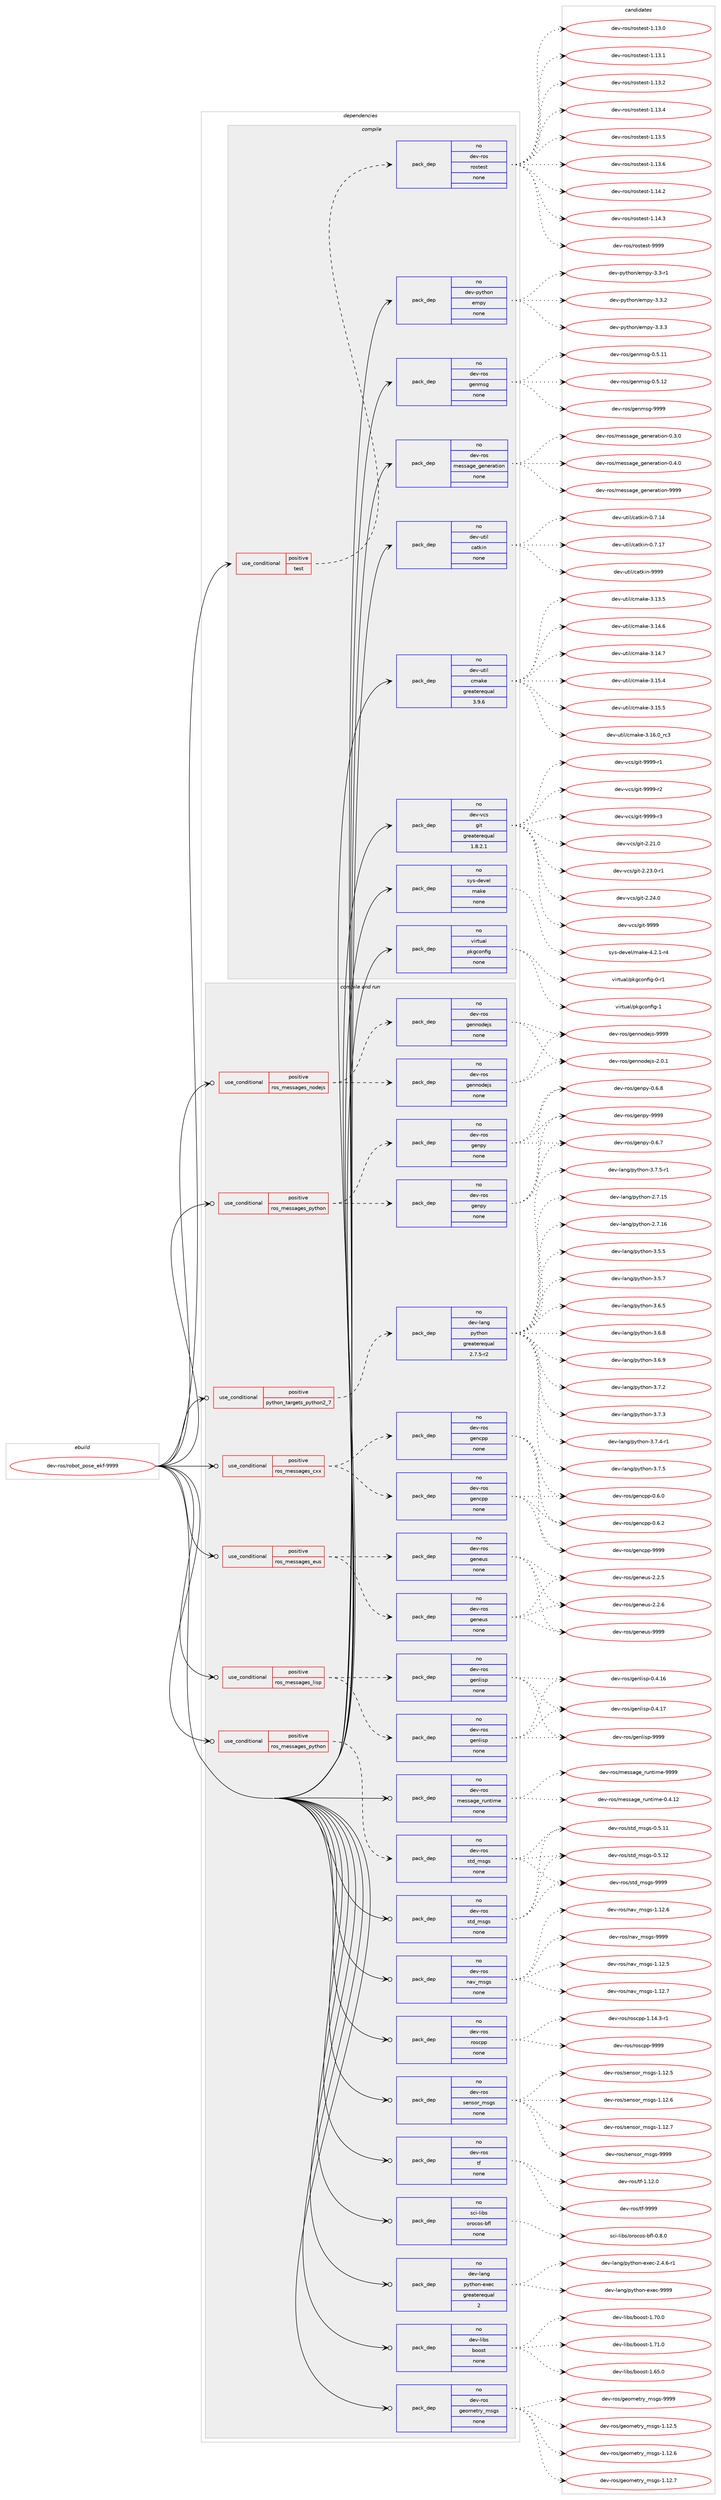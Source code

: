 digraph prolog {

# *************
# Graph options
# *************

newrank=true;
concentrate=true;
compound=true;
graph [rankdir=LR,fontname=Helvetica,fontsize=10,ranksep=1.5];#, ranksep=2.5, nodesep=0.2];
edge  [arrowhead=vee];
node  [fontname=Helvetica,fontsize=10];

# **********
# The ebuild
# **********

subgraph cluster_leftcol {
color=gray;
rank=same;
label=<<i>ebuild</i>>;
id [label="dev-ros/robot_pose_ekf-9999", color=red, width=4, href="../dev-ros/robot_pose_ekf-9999.svg"];
}

# ****************
# The dependencies
# ****************

subgraph cluster_midcol {
color=gray;
label=<<i>dependencies</i>>;
subgraph cluster_compile {
fillcolor="#eeeeee";
style=filled;
label=<<i>compile</i>>;
subgraph cond154387 {
dependency659724 [label=<<TABLE BORDER="0" CELLBORDER="1" CELLSPACING="0" CELLPADDING="4"><TR><TD ROWSPAN="3" CELLPADDING="10">use_conditional</TD></TR><TR><TD>positive</TD></TR><TR><TD>test</TD></TR></TABLE>>, shape=none, color=red];
subgraph pack493431 {
dependency659725 [label=<<TABLE BORDER="0" CELLBORDER="1" CELLSPACING="0" CELLPADDING="4" WIDTH="220"><TR><TD ROWSPAN="6" CELLPADDING="30">pack_dep</TD></TR><TR><TD WIDTH="110">no</TD></TR><TR><TD>dev-ros</TD></TR><TR><TD>rostest</TD></TR><TR><TD>none</TD></TR><TR><TD></TD></TR></TABLE>>, shape=none, color=blue];
}
dependency659724:e -> dependency659725:w [weight=20,style="dashed",arrowhead="vee"];
}
id:e -> dependency659724:w [weight=20,style="solid",arrowhead="vee"];
subgraph pack493432 {
dependency659726 [label=<<TABLE BORDER="0" CELLBORDER="1" CELLSPACING="0" CELLPADDING="4" WIDTH="220"><TR><TD ROWSPAN="6" CELLPADDING="30">pack_dep</TD></TR><TR><TD WIDTH="110">no</TD></TR><TR><TD>dev-python</TD></TR><TR><TD>empy</TD></TR><TR><TD>none</TD></TR><TR><TD></TD></TR></TABLE>>, shape=none, color=blue];
}
id:e -> dependency659726:w [weight=20,style="solid",arrowhead="vee"];
subgraph pack493433 {
dependency659727 [label=<<TABLE BORDER="0" CELLBORDER="1" CELLSPACING="0" CELLPADDING="4" WIDTH="220"><TR><TD ROWSPAN="6" CELLPADDING="30">pack_dep</TD></TR><TR><TD WIDTH="110">no</TD></TR><TR><TD>dev-ros</TD></TR><TR><TD>genmsg</TD></TR><TR><TD>none</TD></TR><TR><TD></TD></TR></TABLE>>, shape=none, color=blue];
}
id:e -> dependency659727:w [weight=20,style="solid",arrowhead="vee"];
subgraph pack493434 {
dependency659728 [label=<<TABLE BORDER="0" CELLBORDER="1" CELLSPACING="0" CELLPADDING="4" WIDTH="220"><TR><TD ROWSPAN="6" CELLPADDING="30">pack_dep</TD></TR><TR><TD WIDTH="110">no</TD></TR><TR><TD>dev-ros</TD></TR><TR><TD>message_generation</TD></TR><TR><TD>none</TD></TR><TR><TD></TD></TR></TABLE>>, shape=none, color=blue];
}
id:e -> dependency659728:w [weight=20,style="solid",arrowhead="vee"];
subgraph pack493435 {
dependency659729 [label=<<TABLE BORDER="0" CELLBORDER="1" CELLSPACING="0" CELLPADDING="4" WIDTH="220"><TR><TD ROWSPAN="6" CELLPADDING="30">pack_dep</TD></TR><TR><TD WIDTH="110">no</TD></TR><TR><TD>dev-util</TD></TR><TR><TD>catkin</TD></TR><TR><TD>none</TD></TR><TR><TD></TD></TR></TABLE>>, shape=none, color=blue];
}
id:e -> dependency659729:w [weight=20,style="solid",arrowhead="vee"];
subgraph pack493436 {
dependency659730 [label=<<TABLE BORDER="0" CELLBORDER="1" CELLSPACING="0" CELLPADDING="4" WIDTH="220"><TR><TD ROWSPAN="6" CELLPADDING="30">pack_dep</TD></TR><TR><TD WIDTH="110">no</TD></TR><TR><TD>dev-util</TD></TR><TR><TD>cmake</TD></TR><TR><TD>greaterequal</TD></TR><TR><TD>3.9.6</TD></TR></TABLE>>, shape=none, color=blue];
}
id:e -> dependency659730:w [weight=20,style="solid",arrowhead="vee"];
subgraph pack493437 {
dependency659731 [label=<<TABLE BORDER="0" CELLBORDER="1" CELLSPACING="0" CELLPADDING="4" WIDTH="220"><TR><TD ROWSPAN="6" CELLPADDING="30">pack_dep</TD></TR><TR><TD WIDTH="110">no</TD></TR><TR><TD>dev-vcs</TD></TR><TR><TD>git</TD></TR><TR><TD>greaterequal</TD></TR><TR><TD>1.8.2.1</TD></TR></TABLE>>, shape=none, color=blue];
}
id:e -> dependency659731:w [weight=20,style="solid",arrowhead="vee"];
subgraph pack493438 {
dependency659732 [label=<<TABLE BORDER="0" CELLBORDER="1" CELLSPACING="0" CELLPADDING="4" WIDTH="220"><TR><TD ROWSPAN="6" CELLPADDING="30">pack_dep</TD></TR><TR><TD WIDTH="110">no</TD></TR><TR><TD>sys-devel</TD></TR><TR><TD>make</TD></TR><TR><TD>none</TD></TR><TR><TD></TD></TR></TABLE>>, shape=none, color=blue];
}
id:e -> dependency659732:w [weight=20,style="solid",arrowhead="vee"];
subgraph pack493439 {
dependency659733 [label=<<TABLE BORDER="0" CELLBORDER="1" CELLSPACING="0" CELLPADDING="4" WIDTH="220"><TR><TD ROWSPAN="6" CELLPADDING="30">pack_dep</TD></TR><TR><TD WIDTH="110">no</TD></TR><TR><TD>virtual</TD></TR><TR><TD>pkgconfig</TD></TR><TR><TD>none</TD></TR><TR><TD></TD></TR></TABLE>>, shape=none, color=blue];
}
id:e -> dependency659733:w [weight=20,style="solid",arrowhead="vee"];
}
subgraph cluster_compileandrun {
fillcolor="#eeeeee";
style=filled;
label=<<i>compile and run</i>>;
subgraph cond154388 {
dependency659734 [label=<<TABLE BORDER="0" CELLBORDER="1" CELLSPACING="0" CELLPADDING="4"><TR><TD ROWSPAN="3" CELLPADDING="10">use_conditional</TD></TR><TR><TD>positive</TD></TR><TR><TD>python_targets_python2_7</TD></TR></TABLE>>, shape=none, color=red];
subgraph pack493440 {
dependency659735 [label=<<TABLE BORDER="0" CELLBORDER="1" CELLSPACING="0" CELLPADDING="4" WIDTH="220"><TR><TD ROWSPAN="6" CELLPADDING="30">pack_dep</TD></TR><TR><TD WIDTH="110">no</TD></TR><TR><TD>dev-lang</TD></TR><TR><TD>python</TD></TR><TR><TD>greaterequal</TD></TR><TR><TD>2.7.5-r2</TD></TR></TABLE>>, shape=none, color=blue];
}
dependency659734:e -> dependency659735:w [weight=20,style="dashed",arrowhead="vee"];
}
id:e -> dependency659734:w [weight=20,style="solid",arrowhead="odotvee"];
subgraph cond154389 {
dependency659736 [label=<<TABLE BORDER="0" CELLBORDER="1" CELLSPACING="0" CELLPADDING="4"><TR><TD ROWSPAN="3" CELLPADDING="10">use_conditional</TD></TR><TR><TD>positive</TD></TR><TR><TD>ros_messages_cxx</TD></TR></TABLE>>, shape=none, color=red];
subgraph pack493441 {
dependency659737 [label=<<TABLE BORDER="0" CELLBORDER="1" CELLSPACING="0" CELLPADDING="4" WIDTH="220"><TR><TD ROWSPAN="6" CELLPADDING="30">pack_dep</TD></TR><TR><TD WIDTH="110">no</TD></TR><TR><TD>dev-ros</TD></TR><TR><TD>gencpp</TD></TR><TR><TD>none</TD></TR><TR><TD></TD></TR></TABLE>>, shape=none, color=blue];
}
dependency659736:e -> dependency659737:w [weight=20,style="dashed",arrowhead="vee"];
subgraph pack493442 {
dependency659738 [label=<<TABLE BORDER="0" CELLBORDER="1" CELLSPACING="0" CELLPADDING="4" WIDTH="220"><TR><TD ROWSPAN="6" CELLPADDING="30">pack_dep</TD></TR><TR><TD WIDTH="110">no</TD></TR><TR><TD>dev-ros</TD></TR><TR><TD>gencpp</TD></TR><TR><TD>none</TD></TR><TR><TD></TD></TR></TABLE>>, shape=none, color=blue];
}
dependency659736:e -> dependency659738:w [weight=20,style="dashed",arrowhead="vee"];
}
id:e -> dependency659736:w [weight=20,style="solid",arrowhead="odotvee"];
subgraph cond154390 {
dependency659739 [label=<<TABLE BORDER="0" CELLBORDER="1" CELLSPACING="0" CELLPADDING="4"><TR><TD ROWSPAN="3" CELLPADDING="10">use_conditional</TD></TR><TR><TD>positive</TD></TR><TR><TD>ros_messages_eus</TD></TR></TABLE>>, shape=none, color=red];
subgraph pack493443 {
dependency659740 [label=<<TABLE BORDER="0" CELLBORDER="1" CELLSPACING="0" CELLPADDING="4" WIDTH="220"><TR><TD ROWSPAN="6" CELLPADDING="30">pack_dep</TD></TR><TR><TD WIDTH="110">no</TD></TR><TR><TD>dev-ros</TD></TR><TR><TD>geneus</TD></TR><TR><TD>none</TD></TR><TR><TD></TD></TR></TABLE>>, shape=none, color=blue];
}
dependency659739:e -> dependency659740:w [weight=20,style="dashed",arrowhead="vee"];
subgraph pack493444 {
dependency659741 [label=<<TABLE BORDER="0" CELLBORDER="1" CELLSPACING="0" CELLPADDING="4" WIDTH="220"><TR><TD ROWSPAN="6" CELLPADDING="30">pack_dep</TD></TR><TR><TD WIDTH="110">no</TD></TR><TR><TD>dev-ros</TD></TR><TR><TD>geneus</TD></TR><TR><TD>none</TD></TR><TR><TD></TD></TR></TABLE>>, shape=none, color=blue];
}
dependency659739:e -> dependency659741:w [weight=20,style="dashed",arrowhead="vee"];
}
id:e -> dependency659739:w [weight=20,style="solid",arrowhead="odotvee"];
subgraph cond154391 {
dependency659742 [label=<<TABLE BORDER="0" CELLBORDER="1" CELLSPACING="0" CELLPADDING="4"><TR><TD ROWSPAN="3" CELLPADDING="10">use_conditional</TD></TR><TR><TD>positive</TD></TR><TR><TD>ros_messages_lisp</TD></TR></TABLE>>, shape=none, color=red];
subgraph pack493445 {
dependency659743 [label=<<TABLE BORDER="0" CELLBORDER="1" CELLSPACING="0" CELLPADDING="4" WIDTH="220"><TR><TD ROWSPAN="6" CELLPADDING="30">pack_dep</TD></TR><TR><TD WIDTH="110">no</TD></TR><TR><TD>dev-ros</TD></TR><TR><TD>genlisp</TD></TR><TR><TD>none</TD></TR><TR><TD></TD></TR></TABLE>>, shape=none, color=blue];
}
dependency659742:e -> dependency659743:w [weight=20,style="dashed",arrowhead="vee"];
subgraph pack493446 {
dependency659744 [label=<<TABLE BORDER="0" CELLBORDER="1" CELLSPACING="0" CELLPADDING="4" WIDTH="220"><TR><TD ROWSPAN="6" CELLPADDING="30">pack_dep</TD></TR><TR><TD WIDTH="110">no</TD></TR><TR><TD>dev-ros</TD></TR><TR><TD>genlisp</TD></TR><TR><TD>none</TD></TR><TR><TD></TD></TR></TABLE>>, shape=none, color=blue];
}
dependency659742:e -> dependency659744:w [weight=20,style="dashed",arrowhead="vee"];
}
id:e -> dependency659742:w [weight=20,style="solid",arrowhead="odotvee"];
subgraph cond154392 {
dependency659745 [label=<<TABLE BORDER="0" CELLBORDER="1" CELLSPACING="0" CELLPADDING="4"><TR><TD ROWSPAN="3" CELLPADDING="10">use_conditional</TD></TR><TR><TD>positive</TD></TR><TR><TD>ros_messages_nodejs</TD></TR></TABLE>>, shape=none, color=red];
subgraph pack493447 {
dependency659746 [label=<<TABLE BORDER="0" CELLBORDER="1" CELLSPACING="0" CELLPADDING="4" WIDTH="220"><TR><TD ROWSPAN="6" CELLPADDING="30">pack_dep</TD></TR><TR><TD WIDTH="110">no</TD></TR><TR><TD>dev-ros</TD></TR><TR><TD>gennodejs</TD></TR><TR><TD>none</TD></TR><TR><TD></TD></TR></TABLE>>, shape=none, color=blue];
}
dependency659745:e -> dependency659746:w [weight=20,style="dashed",arrowhead="vee"];
subgraph pack493448 {
dependency659747 [label=<<TABLE BORDER="0" CELLBORDER="1" CELLSPACING="0" CELLPADDING="4" WIDTH="220"><TR><TD ROWSPAN="6" CELLPADDING="30">pack_dep</TD></TR><TR><TD WIDTH="110">no</TD></TR><TR><TD>dev-ros</TD></TR><TR><TD>gennodejs</TD></TR><TR><TD>none</TD></TR><TR><TD></TD></TR></TABLE>>, shape=none, color=blue];
}
dependency659745:e -> dependency659747:w [weight=20,style="dashed",arrowhead="vee"];
}
id:e -> dependency659745:w [weight=20,style="solid",arrowhead="odotvee"];
subgraph cond154393 {
dependency659748 [label=<<TABLE BORDER="0" CELLBORDER="1" CELLSPACING="0" CELLPADDING="4"><TR><TD ROWSPAN="3" CELLPADDING="10">use_conditional</TD></TR><TR><TD>positive</TD></TR><TR><TD>ros_messages_python</TD></TR></TABLE>>, shape=none, color=red];
subgraph pack493449 {
dependency659749 [label=<<TABLE BORDER="0" CELLBORDER="1" CELLSPACING="0" CELLPADDING="4" WIDTH="220"><TR><TD ROWSPAN="6" CELLPADDING="30">pack_dep</TD></TR><TR><TD WIDTH="110">no</TD></TR><TR><TD>dev-ros</TD></TR><TR><TD>genpy</TD></TR><TR><TD>none</TD></TR><TR><TD></TD></TR></TABLE>>, shape=none, color=blue];
}
dependency659748:e -> dependency659749:w [weight=20,style="dashed",arrowhead="vee"];
subgraph pack493450 {
dependency659750 [label=<<TABLE BORDER="0" CELLBORDER="1" CELLSPACING="0" CELLPADDING="4" WIDTH="220"><TR><TD ROWSPAN="6" CELLPADDING="30">pack_dep</TD></TR><TR><TD WIDTH="110">no</TD></TR><TR><TD>dev-ros</TD></TR><TR><TD>genpy</TD></TR><TR><TD>none</TD></TR><TR><TD></TD></TR></TABLE>>, shape=none, color=blue];
}
dependency659748:e -> dependency659750:w [weight=20,style="dashed",arrowhead="vee"];
}
id:e -> dependency659748:w [weight=20,style="solid",arrowhead="odotvee"];
subgraph cond154394 {
dependency659751 [label=<<TABLE BORDER="0" CELLBORDER="1" CELLSPACING="0" CELLPADDING="4"><TR><TD ROWSPAN="3" CELLPADDING="10">use_conditional</TD></TR><TR><TD>positive</TD></TR><TR><TD>ros_messages_python</TD></TR></TABLE>>, shape=none, color=red];
subgraph pack493451 {
dependency659752 [label=<<TABLE BORDER="0" CELLBORDER="1" CELLSPACING="0" CELLPADDING="4" WIDTH="220"><TR><TD ROWSPAN="6" CELLPADDING="30">pack_dep</TD></TR><TR><TD WIDTH="110">no</TD></TR><TR><TD>dev-ros</TD></TR><TR><TD>std_msgs</TD></TR><TR><TD>none</TD></TR><TR><TD></TD></TR></TABLE>>, shape=none, color=blue];
}
dependency659751:e -> dependency659752:w [weight=20,style="dashed",arrowhead="vee"];
}
id:e -> dependency659751:w [weight=20,style="solid",arrowhead="odotvee"];
subgraph pack493452 {
dependency659753 [label=<<TABLE BORDER="0" CELLBORDER="1" CELLSPACING="0" CELLPADDING="4" WIDTH="220"><TR><TD ROWSPAN="6" CELLPADDING="30">pack_dep</TD></TR><TR><TD WIDTH="110">no</TD></TR><TR><TD>dev-lang</TD></TR><TR><TD>python-exec</TD></TR><TR><TD>greaterequal</TD></TR><TR><TD>2</TD></TR></TABLE>>, shape=none, color=blue];
}
id:e -> dependency659753:w [weight=20,style="solid",arrowhead="odotvee"];
subgraph pack493453 {
dependency659754 [label=<<TABLE BORDER="0" CELLBORDER="1" CELLSPACING="0" CELLPADDING="4" WIDTH="220"><TR><TD ROWSPAN="6" CELLPADDING="30">pack_dep</TD></TR><TR><TD WIDTH="110">no</TD></TR><TR><TD>dev-libs</TD></TR><TR><TD>boost</TD></TR><TR><TD>none</TD></TR><TR><TD></TD></TR></TABLE>>, shape=none, color=blue];
}
id:e -> dependency659754:w [weight=20,style="solid",arrowhead="odotvee"];
subgraph pack493454 {
dependency659755 [label=<<TABLE BORDER="0" CELLBORDER="1" CELLSPACING="0" CELLPADDING="4" WIDTH="220"><TR><TD ROWSPAN="6" CELLPADDING="30">pack_dep</TD></TR><TR><TD WIDTH="110">no</TD></TR><TR><TD>dev-ros</TD></TR><TR><TD>geometry_msgs</TD></TR><TR><TD>none</TD></TR><TR><TD></TD></TR></TABLE>>, shape=none, color=blue];
}
id:e -> dependency659755:w [weight=20,style="solid",arrowhead="odotvee"];
subgraph pack493455 {
dependency659756 [label=<<TABLE BORDER="0" CELLBORDER="1" CELLSPACING="0" CELLPADDING="4" WIDTH="220"><TR><TD ROWSPAN="6" CELLPADDING="30">pack_dep</TD></TR><TR><TD WIDTH="110">no</TD></TR><TR><TD>dev-ros</TD></TR><TR><TD>message_runtime</TD></TR><TR><TD>none</TD></TR><TR><TD></TD></TR></TABLE>>, shape=none, color=blue];
}
id:e -> dependency659756:w [weight=20,style="solid",arrowhead="odotvee"];
subgraph pack493456 {
dependency659757 [label=<<TABLE BORDER="0" CELLBORDER="1" CELLSPACING="0" CELLPADDING="4" WIDTH="220"><TR><TD ROWSPAN="6" CELLPADDING="30">pack_dep</TD></TR><TR><TD WIDTH="110">no</TD></TR><TR><TD>dev-ros</TD></TR><TR><TD>nav_msgs</TD></TR><TR><TD>none</TD></TR><TR><TD></TD></TR></TABLE>>, shape=none, color=blue];
}
id:e -> dependency659757:w [weight=20,style="solid",arrowhead="odotvee"];
subgraph pack493457 {
dependency659758 [label=<<TABLE BORDER="0" CELLBORDER="1" CELLSPACING="0" CELLPADDING="4" WIDTH="220"><TR><TD ROWSPAN="6" CELLPADDING="30">pack_dep</TD></TR><TR><TD WIDTH="110">no</TD></TR><TR><TD>dev-ros</TD></TR><TR><TD>roscpp</TD></TR><TR><TD>none</TD></TR><TR><TD></TD></TR></TABLE>>, shape=none, color=blue];
}
id:e -> dependency659758:w [weight=20,style="solid",arrowhead="odotvee"];
subgraph pack493458 {
dependency659759 [label=<<TABLE BORDER="0" CELLBORDER="1" CELLSPACING="0" CELLPADDING="4" WIDTH="220"><TR><TD ROWSPAN="6" CELLPADDING="30">pack_dep</TD></TR><TR><TD WIDTH="110">no</TD></TR><TR><TD>dev-ros</TD></TR><TR><TD>sensor_msgs</TD></TR><TR><TD>none</TD></TR><TR><TD></TD></TR></TABLE>>, shape=none, color=blue];
}
id:e -> dependency659759:w [weight=20,style="solid",arrowhead="odotvee"];
subgraph pack493459 {
dependency659760 [label=<<TABLE BORDER="0" CELLBORDER="1" CELLSPACING="0" CELLPADDING="4" WIDTH="220"><TR><TD ROWSPAN="6" CELLPADDING="30">pack_dep</TD></TR><TR><TD WIDTH="110">no</TD></TR><TR><TD>dev-ros</TD></TR><TR><TD>std_msgs</TD></TR><TR><TD>none</TD></TR><TR><TD></TD></TR></TABLE>>, shape=none, color=blue];
}
id:e -> dependency659760:w [weight=20,style="solid",arrowhead="odotvee"];
subgraph pack493460 {
dependency659761 [label=<<TABLE BORDER="0" CELLBORDER="1" CELLSPACING="0" CELLPADDING="4" WIDTH="220"><TR><TD ROWSPAN="6" CELLPADDING="30">pack_dep</TD></TR><TR><TD WIDTH="110">no</TD></TR><TR><TD>dev-ros</TD></TR><TR><TD>tf</TD></TR><TR><TD>none</TD></TR><TR><TD></TD></TR></TABLE>>, shape=none, color=blue];
}
id:e -> dependency659761:w [weight=20,style="solid",arrowhead="odotvee"];
subgraph pack493461 {
dependency659762 [label=<<TABLE BORDER="0" CELLBORDER="1" CELLSPACING="0" CELLPADDING="4" WIDTH="220"><TR><TD ROWSPAN="6" CELLPADDING="30">pack_dep</TD></TR><TR><TD WIDTH="110">no</TD></TR><TR><TD>sci-libs</TD></TR><TR><TD>orocos-bfl</TD></TR><TR><TD>none</TD></TR><TR><TD></TD></TR></TABLE>>, shape=none, color=blue];
}
id:e -> dependency659762:w [weight=20,style="solid",arrowhead="odotvee"];
}
subgraph cluster_run {
fillcolor="#eeeeee";
style=filled;
label=<<i>run</i>>;
}
}

# **************
# The candidates
# **************

subgraph cluster_choices {
rank=same;
color=gray;
label=<<i>candidates</i>>;

subgraph choice493431 {
color=black;
nodesep=1;
choice100101118451141111154711411111511610111511645494649514648 [label="dev-ros/rostest-1.13.0", color=red, width=4,href="../dev-ros/rostest-1.13.0.svg"];
choice100101118451141111154711411111511610111511645494649514649 [label="dev-ros/rostest-1.13.1", color=red, width=4,href="../dev-ros/rostest-1.13.1.svg"];
choice100101118451141111154711411111511610111511645494649514650 [label="dev-ros/rostest-1.13.2", color=red, width=4,href="../dev-ros/rostest-1.13.2.svg"];
choice100101118451141111154711411111511610111511645494649514652 [label="dev-ros/rostest-1.13.4", color=red, width=4,href="../dev-ros/rostest-1.13.4.svg"];
choice100101118451141111154711411111511610111511645494649514653 [label="dev-ros/rostest-1.13.5", color=red, width=4,href="../dev-ros/rostest-1.13.5.svg"];
choice100101118451141111154711411111511610111511645494649514654 [label="dev-ros/rostest-1.13.6", color=red, width=4,href="../dev-ros/rostest-1.13.6.svg"];
choice100101118451141111154711411111511610111511645494649524650 [label="dev-ros/rostest-1.14.2", color=red, width=4,href="../dev-ros/rostest-1.14.2.svg"];
choice100101118451141111154711411111511610111511645494649524651 [label="dev-ros/rostest-1.14.3", color=red, width=4,href="../dev-ros/rostest-1.14.3.svg"];
choice10010111845114111115471141111151161011151164557575757 [label="dev-ros/rostest-9999", color=red, width=4,href="../dev-ros/rostest-9999.svg"];
dependency659725:e -> choice100101118451141111154711411111511610111511645494649514648:w [style=dotted,weight="100"];
dependency659725:e -> choice100101118451141111154711411111511610111511645494649514649:w [style=dotted,weight="100"];
dependency659725:e -> choice100101118451141111154711411111511610111511645494649514650:w [style=dotted,weight="100"];
dependency659725:e -> choice100101118451141111154711411111511610111511645494649514652:w [style=dotted,weight="100"];
dependency659725:e -> choice100101118451141111154711411111511610111511645494649514653:w [style=dotted,weight="100"];
dependency659725:e -> choice100101118451141111154711411111511610111511645494649514654:w [style=dotted,weight="100"];
dependency659725:e -> choice100101118451141111154711411111511610111511645494649524650:w [style=dotted,weight="100"];
dependency659725:e -> choice100101118451141111154711411111511610111511645494649524651:w [style=dotted,weight="100"];
dependency659725:e -> choice10010111845114111115471141111151161011151164557575757:w [style=dotted,weight="100"];
}
subgraph choice493432 {
color=black;
nodesep=1;
choice1001011184511212111610411111047101109112121455146514511449 [label="dev-python/empy-3.3-r1", color=red, width=4,href="../dev-python/empy-3.3-r1.svg"];
choice1001011184511212111610411111047101109112121455146514650 [label="dev-python/empy-3.3.2", color=red, width=4,href="../dev-python/empy-3.3.2.svg"];
choice1001011184511212111610411111047101109112121455146514651 [label="dev-python/empy-3.3.3", color=red, width=4,href="../dev-python/empy-3.3.3.svg"];
dependency659726:e -> choice1001011184511212111610411111047101109112121455146514511449:w [style=dotted,weight="100"];
dependency659726:e -> choice1001011184511212111610411111047101109112121455146514650:w [style=dotted,weight="100"];
dependency659726:e -> choice1001011184511212111610411111047101109112121455146514651:w [style=dotted,weight="100"];
}
subgraph choice493433 {
color=black;
nodesep=1;
choice100101118451141111154710310111010911510345484653464949 [label="dev-ros/genmsg-0.5.11", color=red, width=4,href="../dev-ros/genmsg-0.5.11.svg"];
choice100101118451141111154710310111010911510345484653464950 [label="dev-ros/genmsg-0.5.12", color=red, width=4,href="../dev-ros/genmsg-0.5.12.svg"];
choice10010111845114111115471031011101091151034557575757 [label="dev-ros/genmsg-9999", color=red, width=4,href="../dev-ros/genmsg-9999.svg"];
dependency659727:e -> choice100101118451141111154710310111010911510345484653464949:w [style=dotted,weight="100"];
dependency659727:e -> choice100101118451141111154710310111010911510345484653464950:w [style=dotted,weight="100"];
dependency659727:e -> choice10010111845114111115471031011101091151034557575757:w [style=dotted,weight="100"];
}
subgraph choice493434 {
color=black;
nodesep=1;
choice1001011184511411111547109101115115971031019510310111010111497116105111110454846514648 [label="dev-ros/message_generation-0.3.0", color=red, width=4,href="../dev-ros/message_generation-0.3.0.svg"];
choice1001011184511411111547109101115115971031019510310111010111497116105111110454846524648 [label="dev-ros/message_generation-0.4.0", color=red, width=4,href="../dev-ros/message_generation-0.4.0.svg"];
choice10010111845114111115471091011151159710310195103101110101114971161051111104557575757 [label="dev-ros/message_generation-9999", color=red, width=4,href="../dev-ros/message_generation-9999.svg"];
dependency659728:e -> choice1001011184511411111547109101115115971031019510310111010111497116105111110454846514648:w [style=dotted,weight="100"];
dependency659728:e -> choice1001011184511411111547109101115115971031019510310111010111497116105111110454846524648:w [style=dotted,weight="100"];
dependency659728:e -> choice10010111845114111115471091011151159710310195103101110101114971161051111104557575757:w [style=dotted,weight="100"];
}
subgraph choice493435 {
color=black;
nodesep=1;
choice1001011184511711610510847999711610710511045484655464952 [label="dev-util/catkin-0.7.14", color=red, width=4,href="../dev-util/catkin-0.7.14.svg"];
choice1001011184511711610510847999711610710511045484655464955 [label="dev-util/catkin-0.7.17", color=red, width=4,href="../dev-util/catkin-0.7.17.svg"];
choice100101118451171161051084799971161071051104557575757 [label="dev-util/catkin-9999", color=red, width=4,href="../dev-util/catkin-9999.svg"];
dependency659729:e -> choice1001011184511711610510847999711610710511045484655464952:w [style=dotted,weight="100"];
dependency659729:e -> choice1001011184511711610510847999711610710511045484655464955:w [style=dotted,weight="100"];
dependency659729:e -> choice100101118451171161051084799971161071051104557575757:w [style=dotted,weight="100"];
}
subgraph choice493436 {
color=black;
nodesep=1;
choice1001011184511711610510847991099710710145514649514653 [label="dev-util/cmake-3.13.5", color=red, width=4,href="../dev-util/cmake-3.13.5.svg"];
choice1001011184511711610510847991099710710145514649524654 [label="dev-util/cmake-3.14.6", color=red, width=4,href="../dev-util/cmake-3.14.6.svg"];
choice1001011184511711610510847991099710710145514649524655 [label="dev-util/cmake-3.14.7", color=red, width=4,href="../dev-util/cmake-3.14.7.svg"];
choice1001011184511711610510847991099710710145514649534652 [label="dev-util/cmake-3.15.4", color=red, width=4,href="../dev-util/cmake-3.15.4.svg"];
choice1001011184511711610510847991099710710145514649534653 [label="dev-util/cmake-3.15.5", color=red, width=4,href="../dev-util/cmake-3.15.5.svg"];
choice1001011184511711610510847991099710710145514649544648951149951 [label="dev-util/cmake-3.16.0_rc3", color=red, width=4,href="../dev-util/cmake-3.16.0_rc3.svg"];
dependency659730:e -> choice1001011184511711610510847991099710710145514649514653:w [style=dotted,weight="100"];
dependency659730:e -> choice1001011184511711610510847991099710710145514649524654:w [style=dotted,weight="100"];
dependency659730:e -> choice1001011184511711610510847991099710710145514649524655:w [style=dotted,weight="100"];
dependency659730:e -> choice1001011184511711610510847991099710710145514649534652:w [style=dotted,weight="100"];
dependency659730:e -> choice1001011184511711610510847991099710710145514649534653:w [style=dotted,weight="100"];
dependency659730:e -> choice1001011184511711610510847991099710710145514649544648951149951:w [style=dotted,weight="100"];
}
subgraph choice493437 {
color=black;
nodesep=1;
choice10010111845118991154710310511645504650494648 [label="dev-vcs/git-2.21.0", color=red, width=4,href="../dev-vcs/git-2.21.0.svg"];
choice100101118451189911547103105116455046505146484511449 [label="dev-vcs/git-2.23.0-r1", color=red, width=4,href="../dev-vcs/git-2.23.0-r1.svg"];
choice10010111845118991154710310511645504650524648 [label="dev-vcs/git-2.24.0", color=red, width=4,href="../dev-vcs/git-2.24.0.svg"];
choice1001011184511899115471031051164557575757 [label="dev-vcs/git-9999", color=red, width=4,href="../dev-vcs/git-9999.svg"];
choice10010111845118991154710310511645575757574511449 [label="dev-vcs/git-9999-r1", color=red, width=4,href="../dev-vcs/git-9999-r1.svg"];
choice10010111845118991154710310511645575757574511450 [label="dev-vcs/git-9999-r2", color=red, width=4,href="../dev-vcs/git-9999-r2.svg"];
choice10010111845118991154710310511645575757574511451 [label="dev-vcs/git-9999-r3", color=red, width=4,href="../dev-vcs/git-9999-r3.svg"];
dependency659731:e -> choice10010111845118991154710310511645504650494648:w [style=dotted,weight="100"];
dependency659731:e -> choice100101118451189911547103105116455046505146484511449:w [style=dotted,weight="100"];
dependency659731:e -> choice10010111845118991154710310511645504650524648:w [style=dotted,weight="100"];
dependency659731:e -> choice1001011184511899115471031051164557575757:w [style=dotted,weight="100"];
dependency659731:e -> choice10010111845118991154710310511645575757574511449:w [style=dotted,weight="100"];
dependency659731:e -> choice10010111845118991154710310511645575757574511450:w [style=dotted,weight="100"];
dependency659731:e -> choice10010111845118991154710310511645575757574511451:w [style=dotted,weight="100"];
}
subgraph choice493438 {
color=black;
nodesep=1;
choice1151211154510010111810110847109971071014552465046494511452 [label="sys-devel/make-4.2.1-r4", color=red, width=4,href="../sys-devel/make-4.2.1-r4.svg"];
dependency659732:e -> choice1151211154510010111810110847109971071014552465046494511452:w [style=dotted,weight="100"];
}
subgraph choice493439 {
color=black;
nodesep=1;
choice11810511411611797108471121071039911111010210510345484511449 [label="virtual/pkgconfig-0-r1", color=red, width=4,href="../virtual/pkgconfig-0-r1.svg"];
choice1181051141161179710847112107103991111101021051034549 [label="virtual/pkgconfig-1", color=red, width=4,href="../virtual/pkgconfig-1.svg"];
dependency659733:e -> choice11810511411611797108471121071039911111010210510345484511449:w [style=dotted,weight="100"];
dependency659733:e -> choice1181051141161179710847112107103991111101021051034549:w [style=dotted,weight="100"];
}
subgraph choice493440 {
color=black;
nodesep=1;
choice10010111845108971101034711212111610411111045504655464953 [label="dev-lang/python-2.7.15", color=red, width=4,href="../dev-lang/python-2.7.15.svg"];
choice10010111845108971101034711212111610411111045504655464954 [label="dev-lang/python-2.7.16", color=red, width=4,href="../dev-lang/python-2.7.16.svg"];
choice100101118451089711010347112121116104111110455146534653 [label="dev-lang/python-3.5.5", color=red, width=4,href="../dev-lang/python-3.5.5.svg"];
choice100101118451089711010347112121116104111110455146534655 [label="dev-lang/python-3.5.7", color=red, width=4,href="../dev-lang/python-3.5.7.svg"];
choice100101118451089711010347112121116104111110455146544653 [label="dev-lang/python-3.6.5", color=red, width=4,href="../dev-lang/python-3.6.5.svg"];
choice100101118451089711010347112121116104111110455146544656 [label="dev-lang/python-3.6.8", color=red, width=4,href="../dev-lang/python-3.6.8.svg"];
choice100101118451089711010347112121116104111110455146544657 [label="dev-lang/python-3.6.9", color=red, width=4,href="../dev-lang/python-3.6.9.svg"];
choice100101118451089711010347112121116104111110455146554650 [label="dev-lang/python-3.7.2", color=red, width=4,href="../dev-lang/python-3.7.2.svg"];
choice100101118451089711010347112121116104111110455146554651 [label="dev-lang/python-3.7.3", color=red, width=4,href="../dev-lang/python-3.7.3.svg"];
choice1001011184510897110103471121211161041111104551465546524511449 [label="dev-lang/python-3.7.4-r1", color=red, width=4,href="../dev-lang/python-3.7.4-r1.svg"];
choice100101118451089711010347112121116104111110455146554653 [label="dev-lang/python-3.7.5", color=red, width=4,href="../dev-lang/python-3.7.5.svg"];
choice1001011184510897110103471121211161041111104551465546534511449 [label="dev-lang/python-3.7.5-r1", color=red, width=4,href="../dev-lang/python-3.7.5-r1.svg"];
dependency659735:e -> choice10010111845108971101034711212111610411111045504655464953:w [style=dotted,weight="100"];
dependency659735:e -> choice10010111845108971101034711212111610411111045504655464954:w [style=dotted,weight="100"];
dependency659735:e -> choice100101118451089711010347112121116104111110455146534653:w [style=dotted,weight="100"];
dependency659735:e -> choice100101118451089711010347112121116104111110455146534655:w [style=dotted,weight="100"];
dependency659735:e -> choice100101118451089711010347112121116104111110455146544653:w [style=dotted,weight="100"];
dependency659735:e -> choice100101118451089711010347112121116104111110455146544656:w [style=dotted,weight="100"];
dependency659735:e -> choice100101118451089711010347112121116104111110455146544657:w [style=dotted,weight="100"];
dependency659735:e -> choice100101118451089711010347112121116104111110455146554650:w [style=dotted,weight="100"];
dependency659735:e -> choice100101118451089711010347112121116104111110455146554651:w [style=dotted,weight="100"];
dependency659735:e -> choice1001011184510897110103471121211161041111104551465546524511449:w [style=dotted,weight="100"];
dependency659735:e -> choice100101118451089711010347112121116104111110455146554653:w [style=dotted,weight="100"];
dependency659735:e -> choice1001011184510897110103471121211161041111104551465546534511449:w [style=dotted,weight="100"];
}
subgraph choice493441 {
color=black;
nodesep=1;
choice100101118451141111154710310111099112112454846544648 [label="dev-ros/gencpp-0.6.0", color=red, width=4,href="../dev-ros/gencpp-0.6.0.svg"];
choice100101118451141111154710310111099112112454846544650 [label="dev-ros/gencpp-0.6.2", color=red, width=4,href="../dev-ros/gencpp-0.6.2.svg"];
choice1001011184511411111547103101110991121124557575757 [label="dev-ros/gencpp-9999", color=red, width=4,href="../dev-ros/gencpp-9999.svg"];
dependency659737:e -> choice100101118451141111154710310111099112112454846544648:w [style=dotted,weight="100"];
dependency659737:e -> choice100101118451141111154710310111099112112454846544650:w [style=dotted,weight="100"];
dependency659737:e -> choice1001011184511411111547103101110991121124557575757:w [style=dotted,weight="100"];
}
subgraph choice493442 {
color=black;
nodesep=1;
choice100101118451141111154710310111099112112454846544648 [label="dev-ros/gencpp-0.6.0", color=red, width=4,href="../dev-ros/gencpp-0.6.0.svg"];
choice100101118451141111154710310111099112112454846544650 [label="dev-ros/gencpp-0.6.2", color=red, width=4,href="../dev-ros/gencpp-0.6.2.svg"];
choice1001011184511411111547103101110991121124557575757 [label="dev-ros/gencpp-9999", color=red, width=4,href="../dev-ros/gencpp-9999.svg"];
dependency659738:e -> choice100101118451141111154710310111099112112454846544648:w [style=dotted,weight="100"];
dependency659738:e -> choice100101118451141111154710310111099112112454846544650:w [style=dotted,weight="100"];
dependency659738:e -> choice1001011184511411111547103101110991121124557575757:w [style=dotted,weight="100"];
}
subgraph choice493443 {
color=black;
nodesep=1;
choice1001011184511411111547103101110101117115455046504653 [label="dev-ros/geneus-2.2.5", color=red, width=4,href="../dev-ros/geneus-2.2.5.svg"];
choice1001011184511411111547103101110101117115455046504654 [label="dev-ros/geneus-2.2.6", color=red, width=4,href="../dev-ros/geneus-2.2.6.svg"];
choice10010111845114111115471031011101011171154557575757 [label="dev-ros/geneus-9999", color=red, width=4,href="../dev-ros/geneus-9999.svg"];
dependency659740:e -> choice1001011184511411111547103101110101117115455046504653:w [style=dotted,weight="100"];
dependency659740:e -> choice1001011184511411111547103101110101117115455046504654:w [style=dotted,weight="100"];
dependency659740:e -> choice10010111845114111115471031011101011171154557575757:w [style=dotted,weight="100"];
}
subgraph choice493444 {
color=black;
nodesep=1;
choice1001011184511411111547103101110101117115455046504653 [label="dev-ros/geneus-2.2.5", color=red, width=4,href="../dev-ros/geneus-2.2.5.svg"];
choice1001011184511411111547103101110101117115455046504654 [label="dev-ros/geneus-2.2.6", color=red, width=4,href="../dev-ros/geneus-2.2.6.svg"];
choice10010111845114111115471031011101011171154557575757 [label="dev-ros/geneus-9999", color=red, width=4,href="../dev-ros/geneus-9999.svg"];
dependency659741:e -> choice1001011184511411111547103101110101117115455046504653:w [style=dotted,weight="100"];
dependency659741:e -> choice1001011184511411111547103101110101117115455046504654:w [style=dotted,weight="100"];
dependency659741:e -> choice10010111845114111115471031011101011171154557575757:w [style=dotted,weight="100"];
}
subgraph choice493445 {
color=black;
nodesep=1;
choice100101118451141111154710310111010810511511245484652464954 [label="dev-ros/genlisp-0.4.16", color=red, width=4,href="../dev-ros/genlisp-0.4.16.svg"];
choice100101118451141111154710310111010810511511245484652464955 [label="dev-ros/genlisp-0.4.17", color=red, width=4,href="../dev-ros/genlisp-0.4.17.svg"];
choice10010111845114111115471031011101081051151124557575757 [label="dev-ros/genlisp-9999", color=red, width=4,href="../dev-ros/genlisp-9999.svg"];
dependency659743:e -> choice100101118451141111154710310111010810511511245484652464954:w [style=dotted,weight="100"];
dependency659743:e -> choice100101118451141111154710310111010810511511245484652464955:w [style=dotted,weight="100"];
dependency659743:e -> choice10010111845114111115471031011101081051151124557575757:w [style=dotted,weight="100"];
}
subgraph choice493446 {
color=black;
nodesep=1;
choice100101118451141111154710310111010810511511245484652464954 [label="dev-ros/genlisp-0.4.16", color=red, width=4,href="../dev-ros/genlisp-0.4.16.svg"];
choice100101118451141111154710310111010810511511245484652464955 [label="dev-ros/genlisp-0.4.17", color=red, width=4,href="../dev-ros/genlisp-0.4.17.svg"];
choice10010111845114111115471031011101081051151124557575757 [label="dev-ros/genlisp-9999", color=red, width=4,href="../dev-ros/genlisp-9999.svg"];
dependency659744:e -> choice100101118451141111154710310111010810511511245484652464954:w [style=dotted,weight="100"];
dependency659744:e -> choice100101118451141111154710310111010810511511245484652464955:w [style=dotted,weight="100"];
dependency659744:e -> choice10010111845114111115471031011101081051151124557575757:w [style=dotted,weight="100"];
}
subgraph choice493447 {
color=black;
nodesep=1;
choice1001011184511411111547103101110110111100101106115455046484649 [label="dev-ros/gennodejs-2.0.1", color=red, width=4,href="../dev-ros/gennodejs-2.0.1.svg"];
choice10010111845114111115471031011101101111001011061154557575757 [label="dev-ros/gennodejs-9999", color=red, width=4,href="../dev-ros/gennodejs-9999.svg"];
dependency659746:e -> choice1001011184511411111547103101110110111100101106115455046484649:w [style=dotted,weight="100"];
dependency659746:e -> choice10010111845114111115471031011101101111001011061154557575757:w [style=dotted,weight="100"];
}
subgraph choice493448 {
color=black;
nodesep=1;
choice1001011184511411111547103101110110111100101106115455046484649 [label="dev-ros/gennodejs-2.0.1", color=red, width=4,href="../dev-ros/gennodejs-2.0.1.svg"];
choice10010111845114111115471031011101101111001011061154557575757 [label="dev-ros/gennodejs-9999", color=red, width=4,href="../dev-ros/gennodejs-9999.svg"];
dependency659747:e -> choice1001011184511411111547103101110110111100101106115455046484649:w [style=dotted,weight="100"];
dependency659747:e -> choice10010111845114111115471031011101101111001011061154557575757:w [style=dotted,weight="100"];
}
subgraph choice493449 {
color=black;
nodesep=1;
choice1001011184511411111547103101110112121454846544655 [label="dev-ros/genpy-0.6.7", color=red, width=4,href="../dev-ros/genpy-0.6.7.svg"];
choice1001011184511411111547103101110112121454846544656 [label="dev-ros/genpy-0.6.8", color=red, width=4,href="../dev-ros/genpy-0.6.8.svg"];
choice10010111845114111115471031011101121214557575757 [label="dev-ros/genpy-9999", color=red, width=4,href="../dev-ros/genpy-9999.svg"];
dependency659749:e -> choice1001011184511411111547103101110112121454846544655:w [style=dotted,weight="100"];
dependency659749:e -> choice1001011184511411111547103101110112121454846544656:w [style=dotted,weight="100"];
dependency659749:e -> choice10010111845114111115471031011101121214557575757:w [style=dotted,weight="100"];
}
subgraph choice493450 {
color=black;
nodesep=1;
choice1001011184511411111547103101110112121454846544655 [label="dev-ros/genpy-0.6.7", color=red, width=4,href="../dev-ros/genpy-0.6.7.svg"];
choice1001011184511411111547103101110112121454846544656 [label="dev-ros/genpy-0.6.8", color=red, width=4,href="../dev-ros/genpy-0.6.8.svg"];
choice10010111845114111115471031011101121214557575757 [label="dev-ros/genpy-9999", color=red, width=4,href="../dev-ros/genpy-9999.svg"];
dependency659750:e -> choice1001011184511411111547103101110112121454846544655:w [style=dotted,weight="100"];
dependency659750:e -> choice1001011184511411111547103101110112121454846544656:w [style=dotted,weight="100"];
dependency659750:e -> choice10010111845114111115471031011101121214557575757:w [style=dotted,weight="100"];
}
subgraph choice493451 {
color=black;
nodesep=1;
choice10010111845114111115471151161009510911510311545484653464949 [label="dev-ros/std_msgs-0.5.11", color=red, width=4,href="../dev-ros/std_msgs-0.5.11.svg"];
choice10010111845114111115471151161009510911510311545484653464950 [label="dev-ros/std_msgs-0.5.12", color=red, width=4,href="../dev-ros/std_msgs-0.5.12.svg"];
choice1001011184511411111547115116100951091151031154557575757 [label="dev-ros/std_msgs-9999", color=red, width=4,href="../dev-ros/std_msgs-9999.svg"];
dependency659752:e -> choice10010111845114111115471151161009510911510311545484653464949:w [style=dotted,weight="100"];
dependency659752:e -> choice10010111845114111115471151161009510911510311545484653464950:w [style=dotted,weight="100"];
dependency659752:e -> choice1001011184511411111547115116100951091151031154557575757:w [style=dotted,weight="100"];
}
subgraph choice493452 {
color=black;
nodesep=1;
choice10010111845108971101034711212111610411111045101120101994550465246544511449 [label="dev-lang/python-exec-2.4.6-r1", color=red, width=4,href="../dev-lang/python-exec-2.4.6-r1.svg"];
choice10010111845108971101034711212111610411111045101120101994557575757 [label="dev-lang/python-exec-9999", color=red, width=4,href="../dev-lang/python-exec-9999.svg"];
dependency659753:e -> choice10010111845108971101034711212111610411111045101120101994550465246544511449:w [style=dotted,weight="100"];
dependency659753:e -> choice10010111845108971101034711212111610411111045101120101994557575757:w [style=dotted,weight="100"];
}
subgraph choice493453 {
color=black;
nodesep=1;
choice1001011184510810598115479811111111511645494654534648 [label="dev-libs/boost-1.65.0", color=red, width=4,href="../dev-libs/boost-1.65.0.svg"];
choice1001011184510810598115479811111111511645494655484648 [label="dev-libs/boost-1.70.0", color=red, width=4,href="../dev-libs/boost-1.70.0.svg"];
choice1001011184510810598115479811111111511645494655494648 [label="dev-libs/boost-1.71.0", color=red, width=4,href="../dev-libs/boost-1.71.0.svg"];
dependency659754:e -> choice1001011184510810598115479811111111511645494654534648:w [style=dotted,weight="100"];
dependency659754:e -> choice1001011184510810598115479811111111511645494655484648:w [style=dotted,weight="100"];
dependency659754:e -> choice1001011184510810598115479811111111511645494655494648:w [style=dotted,weight="100"];
}
subgraph choice493454 {
color=black;
nodesep=1;
choice10010111845114111115471031011111091011161141219510911510311545494649504653 [label="dev-ros/geometry_msgs-1.12.5", color=red, width=4,href="../dev-ros/geometry_msgs-1.12.5.svg"];
choice10010111845114111115471031011111091011161141219510911510311545494649504654 [label="dev-ros/geometry_msgs-1.12.6", color=red, width=4,href="../dev-ros/geometry_msgs-1.12.6.svg"];
choice10010111845114111115471031011111091011161141219510911510311545494649504655 [label="dev-ros/geometry_msgs-1.12.7", color=red, width=4,href="../dev-ros/geometry_msgs-1.12.7.svg"];
choice1001011184511411111547103101111109101116114121951091151031154557575757 [label="dev-ros/geometry_msgs-9999", color=red, width=4,href="../dev-ros/geometry_msgs-9999.svg"];
dependency659755:e -> choice10010111845114111115471031011111091011161141219510911510311545494649504653:w [style=dotted,weight="100"];
dependency659755:e -> choice10010111845114111115471031011111091011161141219510911510311545494649504654:w [style=dotted,weight="100"];
dependency659755:e -> choice10010111845114111115471031011111091011161141219510911510311545494649504655:w [style=dotted,weight="100"];
dependency659755:e -> choice1001011184511411111547103101111109101116114121951091151031154557575757:w [style=dotted,weight="100"];
}
subgraph choice493455 {
color=black;
nodesep=1;
choice1001011184511411111547109101115115971031019511411711011610510910145484652464950 [label="dev-ros/message_runtime-0.4.12", color=red, width=4,href="../dev-ros/message_runtime-0.4.12.svg"];
choice100101118451141111154710910111511597103101951141171101161051091014557575757 [label="dev-ros/message_runtime-9999", color=red, width=4,href="../dev-ros/message_runtime-9999.svg"];
dependency659756:e -> choice1001011184511411111547109101115115971031019511411711011610510910145484652464950:w [style=dotted,weight="100"];
dependency659756:e -> choice100101118451141111154710910111511597103101951141171101161051091014557575757:w [style=dotted,weight="100"];
}
subgraph choice493456 {
color=black;
nodesep=1;
choice1001011184511411111547110971189510911510311545494649504653 [label="dev-ros/nav_msgs-1.12.5", color=red, width=4,href="../dev-ros/nav_msgs-1.12.5.svg"];
choice1001011184511411111547110971189510911510311545494649504654 [label="dev-ros/nav_msgs-1.12.6", color=red, width=4,href="../dev-ros/nav_msgs-1.12.6.svg"];
choice1001011184511411111547110971189510911510311545494649504655 [label="dev-ros/nav_msgs-1.12.7", color=red, width=4,href="../dev-ros/nav_msgs-1.12.7.svg"];
choice100101118451141111154711097118951091151031154557575757 [label="dev-ros/nav_msgs-9999", color=red, width=4,href="../dev-ros/nav_msgs-9999.svg"];
dependency659757:e -> choice1001011184511411111547110971189510911510311545494649504653:w [style=dotted,weight="100"];
dependency659757:e -> choice1001011184511411111547110971189510911510311545494649504654:w [style=dotted,weight="100"];
dependency659757:e -> choice1001011184511411111547110971189510911510311545494649504655:w [style=dotted,weight="100"];
dependency659757:e -> choice100101118451141111154711097118951091151031154557575757:w [style=dotted,weight="100"];
}
subgraph choice493457 {
color=black;
nodesep=1;
choice100101118451141111154711411111599112112454946495246514511449 [label="dev-ros/roscpp-1.14.3-r1", color=red, width=4,href="../dev-ros/roscpp-1.14.3-r1.svg"];
choice1001011184511411111547114111115991121124557575757 [label="dev-ros/roscpp-9999", color=red, width=4,href="../dev-ros/roscpp-9999.svg"];
dependency659758:e -> choice100101118451141111154711411111599112112454946495246514511449:w [style=dotted,weight="100"];
dependency659758:e -> choice1001011184511411111547114111115991121124557575757:w [style=dotted,weight="100"];
}
subgraph choice493458 {
color=black;
nodesep=1;
choice10010111845114111115471151011101151111149510911510311545494649504653 [label="dev-ros/sensor_msgs-1.12.5", color=red, width=4,href="../dev-ros/sensor_msgs-1.12.5.svg"];
choice10010111845114111115471151011101151111149510911510311545494649504654 [label="dev-ros/sensor_msgs-1.12.6", color=red, width=4,href="../dev-ros/sensor_msgs-1.12.6.svg"];
choice10010111845114111115471151011101151111149510911510311545494649504655 [label="dev-ros/sensor_msgs-1.12.7", color=red, width=4,href="../dev-ros/sensor_msgs-1.12.7.svg"];
choice1001011184511411111547115101110115111114951091151031154557575757 [label="dev-ros/sensor_msgs-9999", color=red, width=4,href="../dev-ros/sensor_msgs-9999.svg"];
dependency659759:e -> choice10010111845114111115471151011101151111149510911510311545494649504653:w [style=dotted,weight="100"];
dependency659759:e -> choice10010111845114111115471151011101151111149510911510311545494649504654:w [style=dotted,weight="100"];
dependency659759:e -> choice10010111845114111115471151011101151111149510911510311545494649504655:w [style=dotted,weight="100"];
dependency659759:e -> choice1001011184511411111547115101110115111114951091151031154557575757:w [style=dotted,weight="100"];
}
subgraph choice493459 {
color=black;
nodesep=1;
choice10010111845114111115471151161009510911510311545484653464949 [label="dev-ros/std_msgs-0.5.11", color=red, width=4,href="../dev-ros/std_msgs-0.5.11.svg"];
choice10010111845114111115471151161009510911510311545484653464950 [label="dev-ros/std_msgs-0.5.12", color=red, width=4,href="../dev-ros/std_msgs-0.5.12.svg"];
choice1001011184511411111547115116100951091151031154557575757 [label="dev-ros/std_msgs-9999", color=red, width=4,href="../dev-ros/std_msgs-9999.svg"];
dependency659760:e -> choice10010111845114111115471151161009510911510311545484653464949:w [style=dotted,weight="100"];
dependency659760:e -> choice10010111845114111115471151161009510911510311545484653464950:w [style=dotted,weight="100"];
dependency659760:e -> choice1001011184511411111547115116100951091151031154557575757:w [style=dotted,weight="100"];
}
subgraph choice493460 {
color=black;
nodesep=1;
choice100101118451141111154711610245494649504648 [label="dev-ros/tf-1.12.0", color=red, width=4,href="../dev-ros/tf-1.12.0.svg"];
choice10010111845114111115471161024557575757 [label="dev-ros/tf-9999", color=red, width=4,href="../dev-ros/tf-9999.svg"];
dependency659761:e -> choice100101118451141111154711610245494649504648:w [style=dotted,weight="100"];
dependency659761:e -> choice10010111845114111115471161024557575757:w [style=dotted,weight="100"];
}
subgraph choice493461 {
color=black;
nodesep=1;
choice11599105451081059811547111114111991111154598102108454846564648 [label="sci-libs/orocos-bfl-0.8.0", color=red, width=4,href="../sci-libs/orocos-bfl-0.8.0.svg"];
dependency659762:e -> choice11599105451081059811547111114111991111154598102108454846564648:w [style=dotted,weight="100"];
}
}

}
